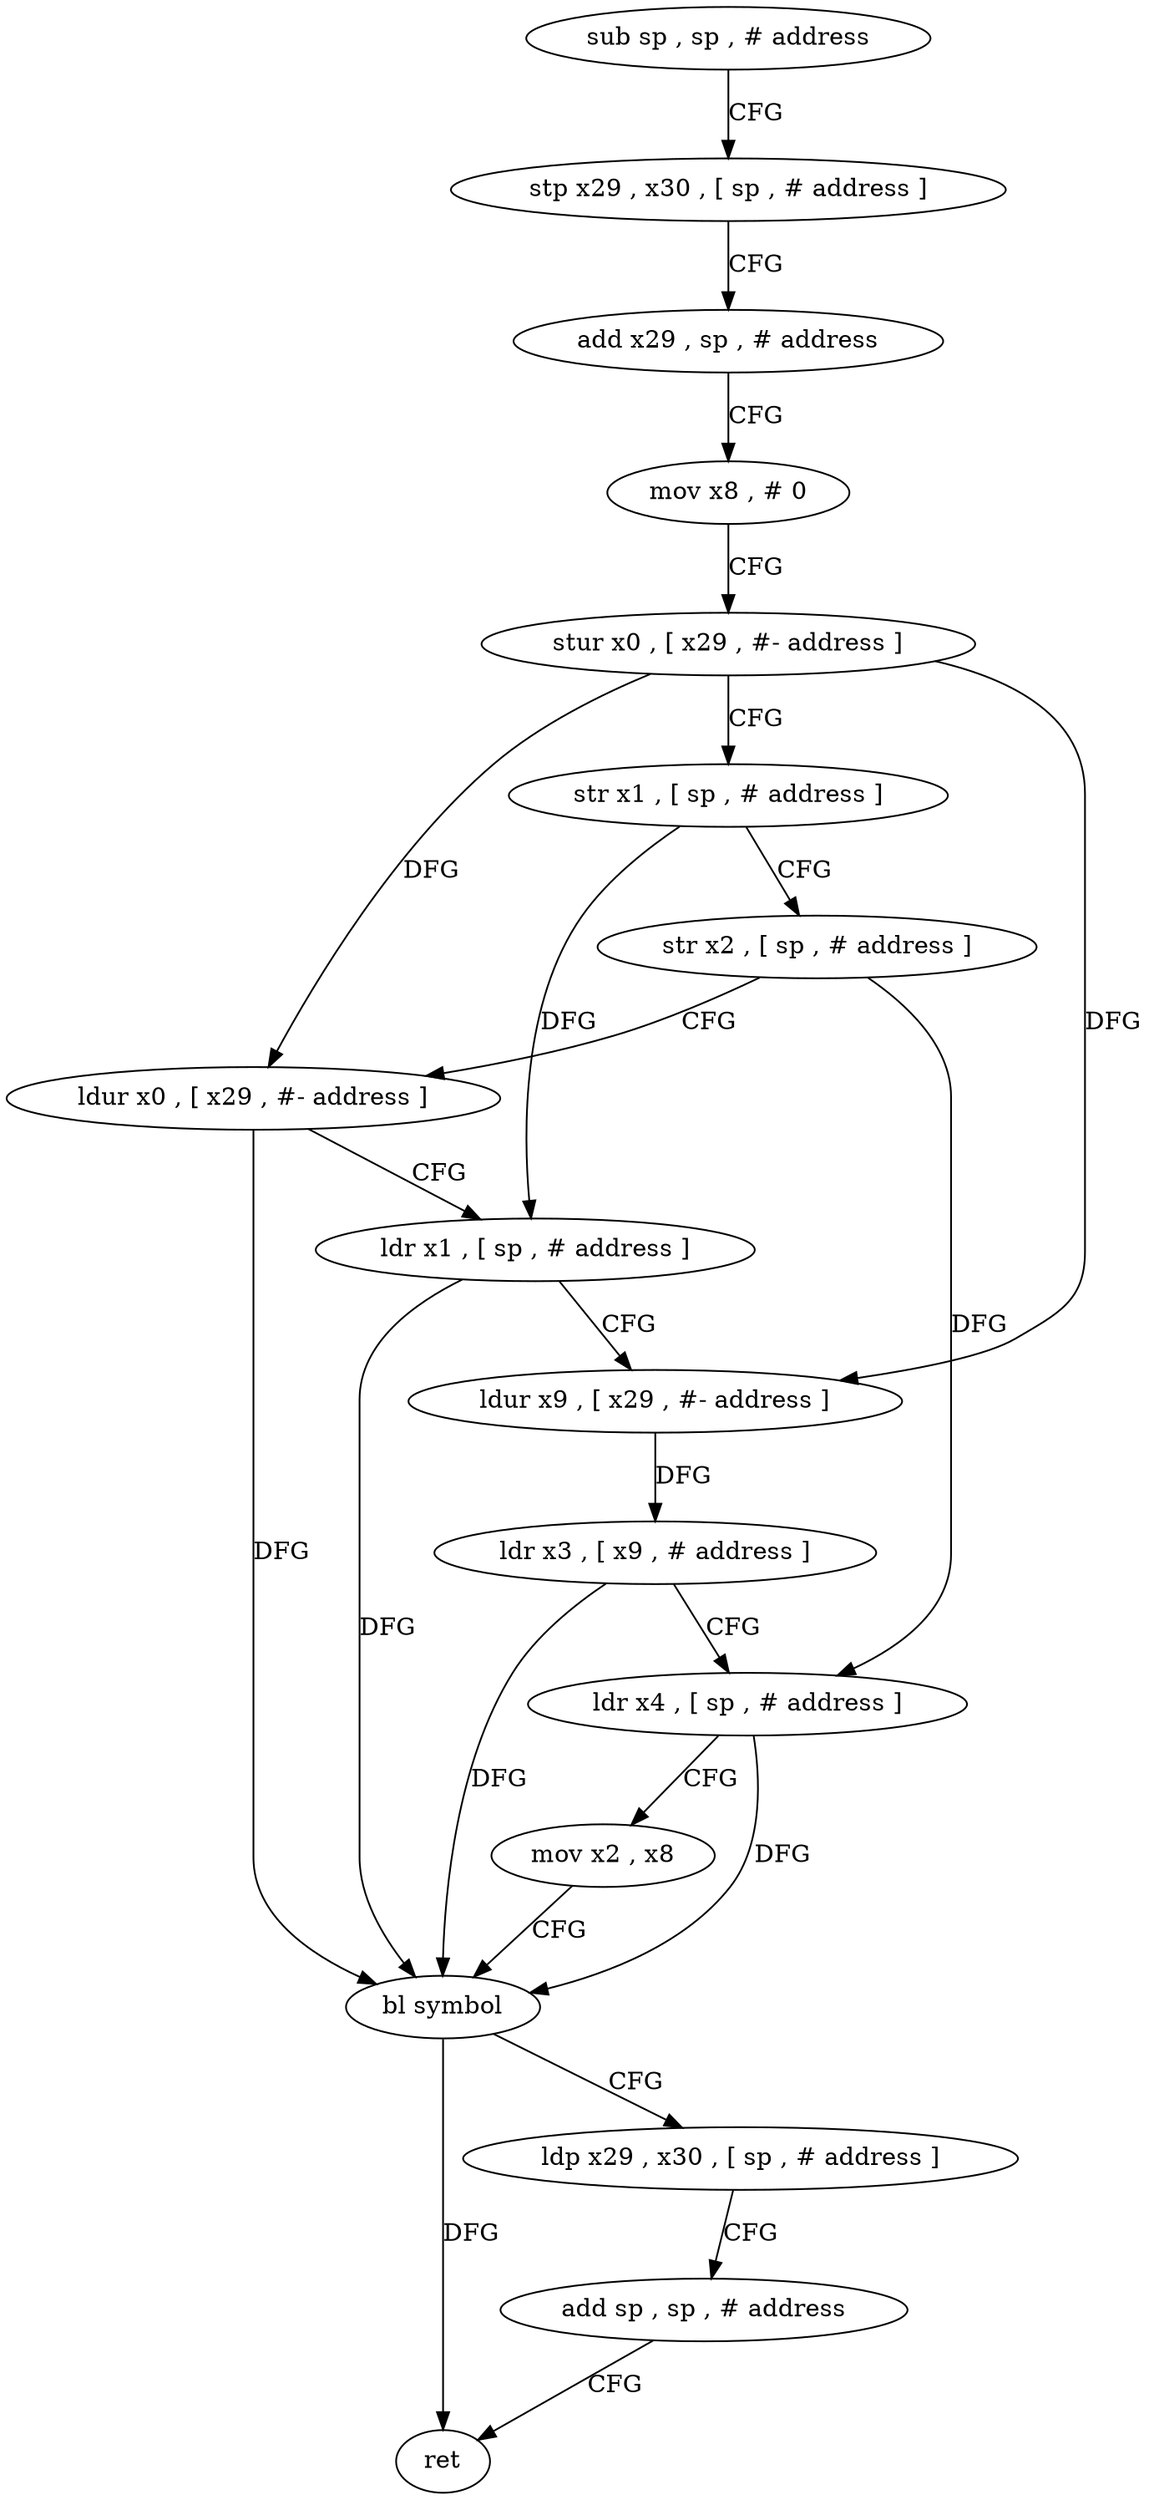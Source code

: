 digraph "func" {
"190204" [label = "sub sp , sp , # address" ]
"190208" [label = "stp x29 , x30 , [ sp , # address ]" ]
"190212" [label = "add x29 , sp , # address" ]
"190216" [label = "mov x8 , # 0" ]
"190220" [label = "stur x0 , [ x29 , #- address ]" ]
"190224" [label = "str x1 , [ sp , # address ]" ]
"190228" [label = "str x2 , [ sp , # address ]" ]
"190232" [label = "ldur x0 , [ x29 , #- address ]" ]
"190236" [label = "ldr x1 , [ sp , # address ]" ]
"190240" [label = "ldur x9 , [ x29 , #- address ]" ]
"190244" [label = "ldr x3 , [ x9 , # address ]" ]
"190248" [label = "ldr x4 , [ sp , # address ]" ]
"190252" [label = "mov x2 , x8" ]
"190256" [label = "bl symbol" ]
"190260" [label = "ldp x29 , x30 , [ sp , # address ]" ]
"190264" [label = "add sp , sp , # address" ]
"190268" [label = "ret" ]
"190204" -> "190208" [ label = "CFG" ]
"190208" -> "190212" [ label = "CFG" ]
"190212" -> "190216" [ label = "CFG" ]
"190216" -> "190220" [ label = "CFG" ]
"190220" -> "190224" [ label = "CFG" ]
"190220" -> "190232" [ label = "DFG" ]
"190220" -> "190240" [ label = "DFG" ]
"190224" -> "190228" [ label = "CFG" ]
"190224" -> "190236" [ label = "DFG" ]
"190228" -> "190232" [ label = "CFG" ]
"190228" -> "190248" [ label = "DFG" ]
"190232" -> "190236" [ label = "CFG" ]
"190232" -> "190256" [ label = "DFG" ]
"190236" -> "190240" [ label = "CFG" ]
"190236" -> "190256" [ label = "DFG" ]
"190240" -> "190244" [ label = "DFG" ]
"190244" -> "190248" [ label = "CFG" ]
"190244" -> "190256" [ label = "DFG" ]
"190248" -> "190252" [ label = "CFG" ]
"190248" -> "190256" [ label = "DFG" ]
"190252" -> "190256" [ label = "CFG" ]
"190256" -> "190260" [ label = "CFG" ]
"190256" -> "190268" [ label = "DFG" ]
"190260" -> "190264" [ label = "CFG" ]
"190264" -> "190268" [ label = "CFG" ]
}
